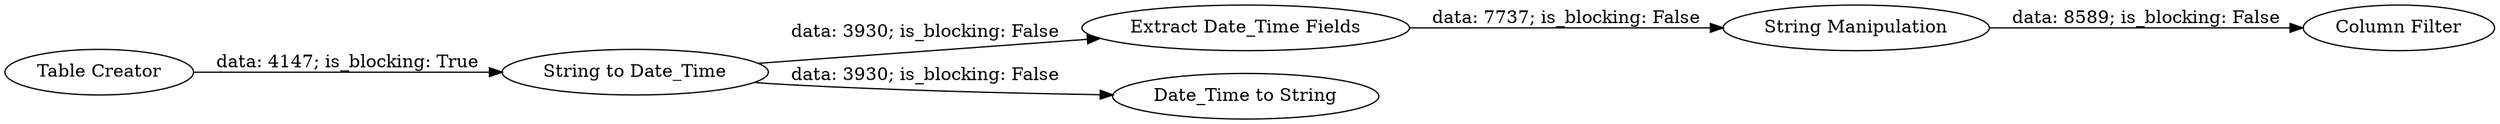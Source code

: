 digraph {
	"892114500796302512_3" [label="Extract Date_Time Fields"]
	"892114500796302512_2" [label="String to Date_Time"]
	"892114500796302512_6" [label="Date_Time to String"]
	"892114500796302512_1" [label="Table Creator"]
	"892114500796302512_5" [label="Column Filter"]
	"892114500796302512_4" [label="String Manipulation"]
	"892114500796302512_1" -> "892114500796302512_2" [label="data: 4147; is_blocking: True"]
	"892114500796302512_2" -> "892114500796302512_6" [label="data: 3930; is_blocking: False"]
	"892114500796302512_4" -> "892114500796302512_5" [label="data: 8589; is_blocking: False"]
	"892114500796302512_3" -> "892114500796302512_4" [label="data: 7737; is_blocking: False"]
	"892114500796302512_2" -> "892114500796302512_3" [label="data: 3930; is_blocking: False"]
	rankdir=LR
}
